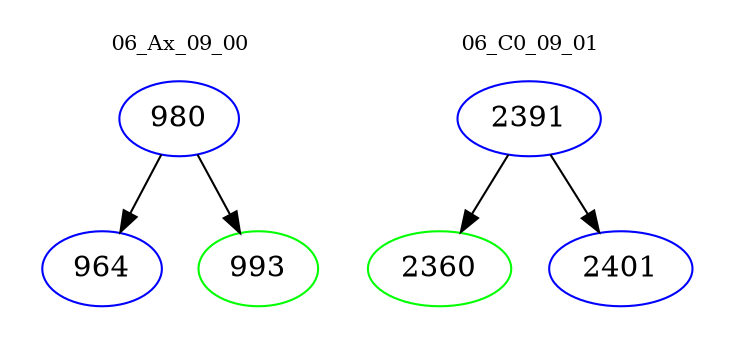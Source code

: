 digraph{
subgraph cluster_0 {
color = white
label = "06_Ax_09_00";
fontsize=10;
T0_980 [label="980", color="blue"]
T0_980 -> T0_964 [color="black"]
T0_964 [label="964", color="blue"]
T0_980 -> T0_993 [color="black"]
T0_993 [label="993", color="green"]
}
subgraph cluster_1 {
color = white
label = "06_C0_09_01";
fontsize=10;
T1_2391 [label="2391", color="blue"]
T1_2391 -> T1_2360 [color="black"]
T1_2360 [label="2360", color="green"]
T1_2391 -> T1_2401 [color="black"]
T1_2401 [label="2401", color="blue"]
}
}
